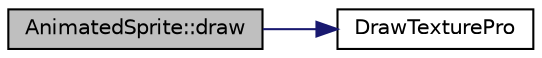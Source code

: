 digraph "AnimatedSprite::draw"
{
 // LATEX_PDF_SIZE
  edge [fontname="Helvetica",fontsize="10",labelfontname="Helvetica",labelfontsize="10"];
  node [fontname="Helvetica",fontsize="10",shape=record];
  rankdir="LR";
  Node1 [label="AnimatedSprite::draw",height=0.2,width=0.4,color="black", fillcolor="grey75", style="filled", fontcolor="black",tooltip=" "];
  Node1 -> Node2 [color="midnightblue",fontsize="10",style="solid",fontname="Helvetica"];
  Node2 [label="DrawTexturePro",height=0.2,width=0.4,color="black", fillcolor="white", style="filled",URL="$raylib_8h.html#a1ed579d8bf2a280d467ca189139ad7bb",tooltip=" "];
}
